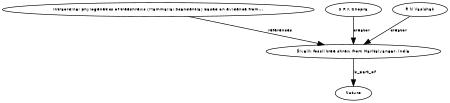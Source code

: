 digraph G {
size="3,3";
node [fontsize=7, fontname="Helvetica"];
edge [fontsize=7, fontname="Helvetica"];
node0 [label="Śivalik fossil tree shrew from Haritalyangar, India", width=0.27433100247,height=0.27433100247];
node1 [label="Intraordinal phylogenetics of treeshrews (Mammalia: Scandentia) based on evidence from...", width=0.27433100247,height=0.27433100247];
node2 [label="S R K Chopra", width=0.27433100247,height=0.27433100247];
node3 [label="R N Vasishat", width=0.27433100247,height=0.27433100247];
node4 [label="Nature", width=0.27433100247,height=0.27433100247];
node1 -> node0 [label="references"];
node2 -> node0 [label="creator"];
node3 -> node0 [label="creator"];
node0 -> node4 [label="is_part_of"];
}

